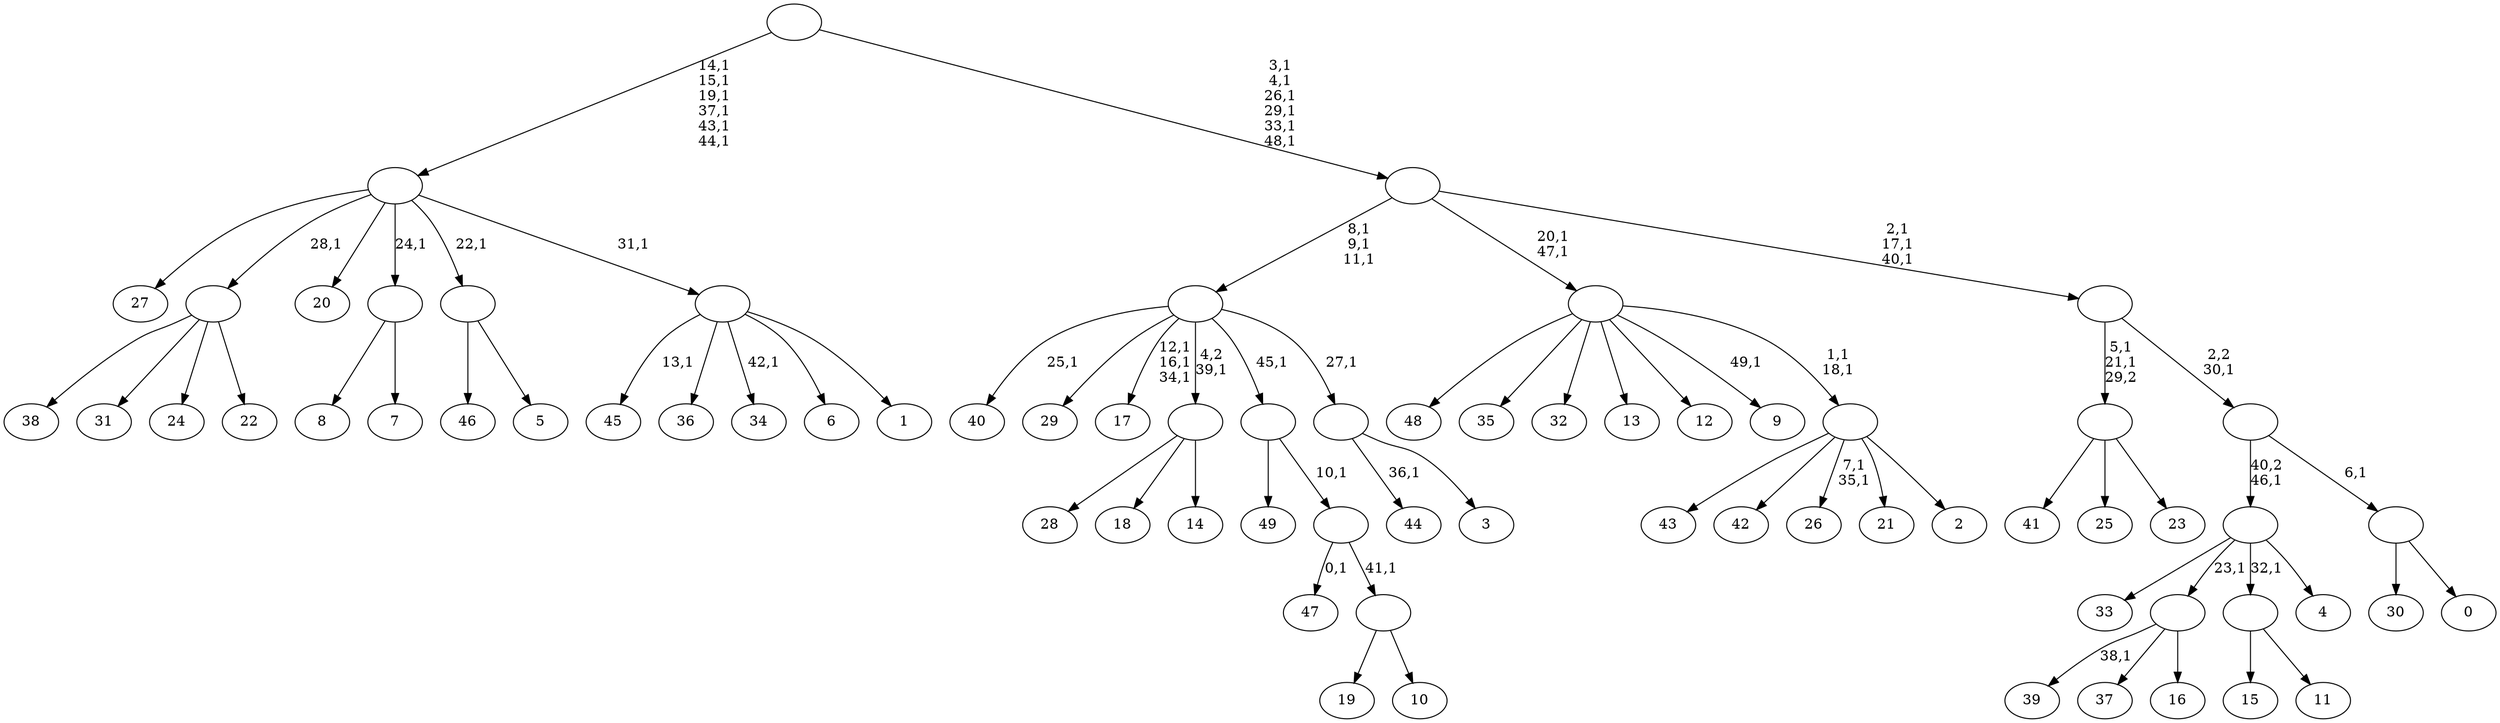digraph T {
	100 [label="49"]
	99 [label="48"]
	98 [label="47"]
	96 [label="46"]
	95 [label="45"]
	93 [label="44"]
	91 [label="43"]
	90 [label="42"]
	89 [label="41"]
	88 [label="40"]
	86 [label="39"]
	84 [label="38"]
	83 [label="37"]
	82 [label="36"]
	81 [label="35"]
	80 [label="34"]
	78 [label="33"]
	77 [label="32"]
	76 [label="31"]
	75 [label="30"]
	74 [label="29"]
	73 [label="28"]
	72 [label="27"]
	71 [label="26"]
	68 [label="25"]
	67 [label="24"]
	66 [label="23"]
	65 [label=""]
	63 [label="22"]
	62 [label=""]
	61 [label="21"]
	60 [label="20"]
	59 [label="19"]
	58 [label="18"]
	57 [label="17"]
	53 [label="16"]
	52 [label=""]
	51 [label="15"]
	50 [label="14"]
	49 [label=""]
	48 [label="13"]
	47 [label="12"]
	46 [label="11"]
	45 [label=""]
	44 [label="10"]
	43 [label=""]
	42 [label=""]
	41 [label=""]
	40 [label="9"]
	38 [label="8"]
	37 [label="7"]
	36 [label=""]
	35 [label="6"]
	34 [label="5"]
	33 [label=""]
	32 [label="4"]
	31 [label=""]
	30 [label="3"]
	29 [label=""]
	28 [label=""]
	25 [label="2"]
	24 [label=""]
	22 [label=""]
	20 [label="1"]
	19 [label=""]
	18 [label=""]
	12 [label="0"]
	11 [label=""]
	10 [label=""]
	9 [label=""]
	6 [label=""]
	0 [label=""]
	65 -> 89 [label=""]
	65 -> 68 [label=""]
	65 -> 66 [label=""]
	62 -> 84 [label=""]
	62 -> 76 [label=""]
	62 -> 67 [label=""]
	62 -> 63 [label=""]
	52 -> 86 [label="38,1"]
	52 -> 83 [label=""]
	52 -> 53 [label=""]
	49 -> 73 [label=""]
	49 -> 58 [label=""]
	49 -> 50 [label=""]
	45 -> 51 [label=""]
	45 -> 46 [label=""]
	43 -> 59 [label=""]
	43 -> 44 [label=""]
	42 -> 98 [label="0,1"]
	42 -> 43 [label="41,1"]
	41 -> 100 [label=""]
	41 -> 42 [label="10,1"]
	36 -> 38 [label=""]
	36 -> 37 [label=""]
	33 -> 96 [label=""]
	33 -> 34 [label=""]
	31 -> 78 [label=""]
	31 -> 52 [label="23,1"]
	31 -> 45 [label="32,1"]
	31 -> 32 [label=""]
	29 -> 93 [label="36,1"]
	29 -> 30 [label=""]
	28 -> 57 [label="12,1\n16,1\n34,1"]
	28 -> 88 [label="25,1"]
	28 -> 74 [label=""]
	28 -> 49 [label="4,2\n39,1"]
	28 -> 41 [label="45,1"]
	28 -> 29 [label="27,1"]
	24 -> 71 [label="7,1\n35,1"]
	24 -> 91 [label=""]
	24 -> 90 [label=""]
	24 -> 61 [label=""]
	24 -> 25 [label=""]
	22 -> 24 [label="1,1\n18,1"]
	22 -> 40 [label="49,1"]
	22 -> 99 [label=""]
	22 -> 81 [label=""]
	22 -> 77 [label=""]
	22 -> 48 [label=""]
	22 -> 47 [label=""]
	19 -> 80 [label="42,1"]
	19 -> 95 [label="13,1"]
	19 -> 82 [label=""]
	19 -> 35 [label=""]
	19 -> 20 [label=""]
	18 -> 72 [label=""]
	18 -> 62 [label="28,1"]
	18 -> 60 [label=""]
	18 -> 36 [label="24,1"]
	18 -> 33 [label="22,1"]
	18 -> 19 [label="31,1"]
	11 -> 75 [label=""]
	11 -> 12 [label=""]
	10 -> 31 [label="40,2\n46,1"]
	10 -> 11 [label="6,1"]
	9 -> 65 [label="5,1\n21,1\n29,2"]
	9 -> 10 [label="2,2\n30,1"]
	6 -> 9 [label="2,1\n17,1\n40,1"]
	6 -> 22 [label="20,1\n47,1"]
	6 -> 28 [label="8,1\n9,1\n11,1"]
	0 -> 6 [label="3,1\n4,1\n26,1\n29,1\n33,1\n48,1"]
	0 -> 18 [label="14,1\n15,1\n19,1\n37,1\n43,1\n44,1"]
}
